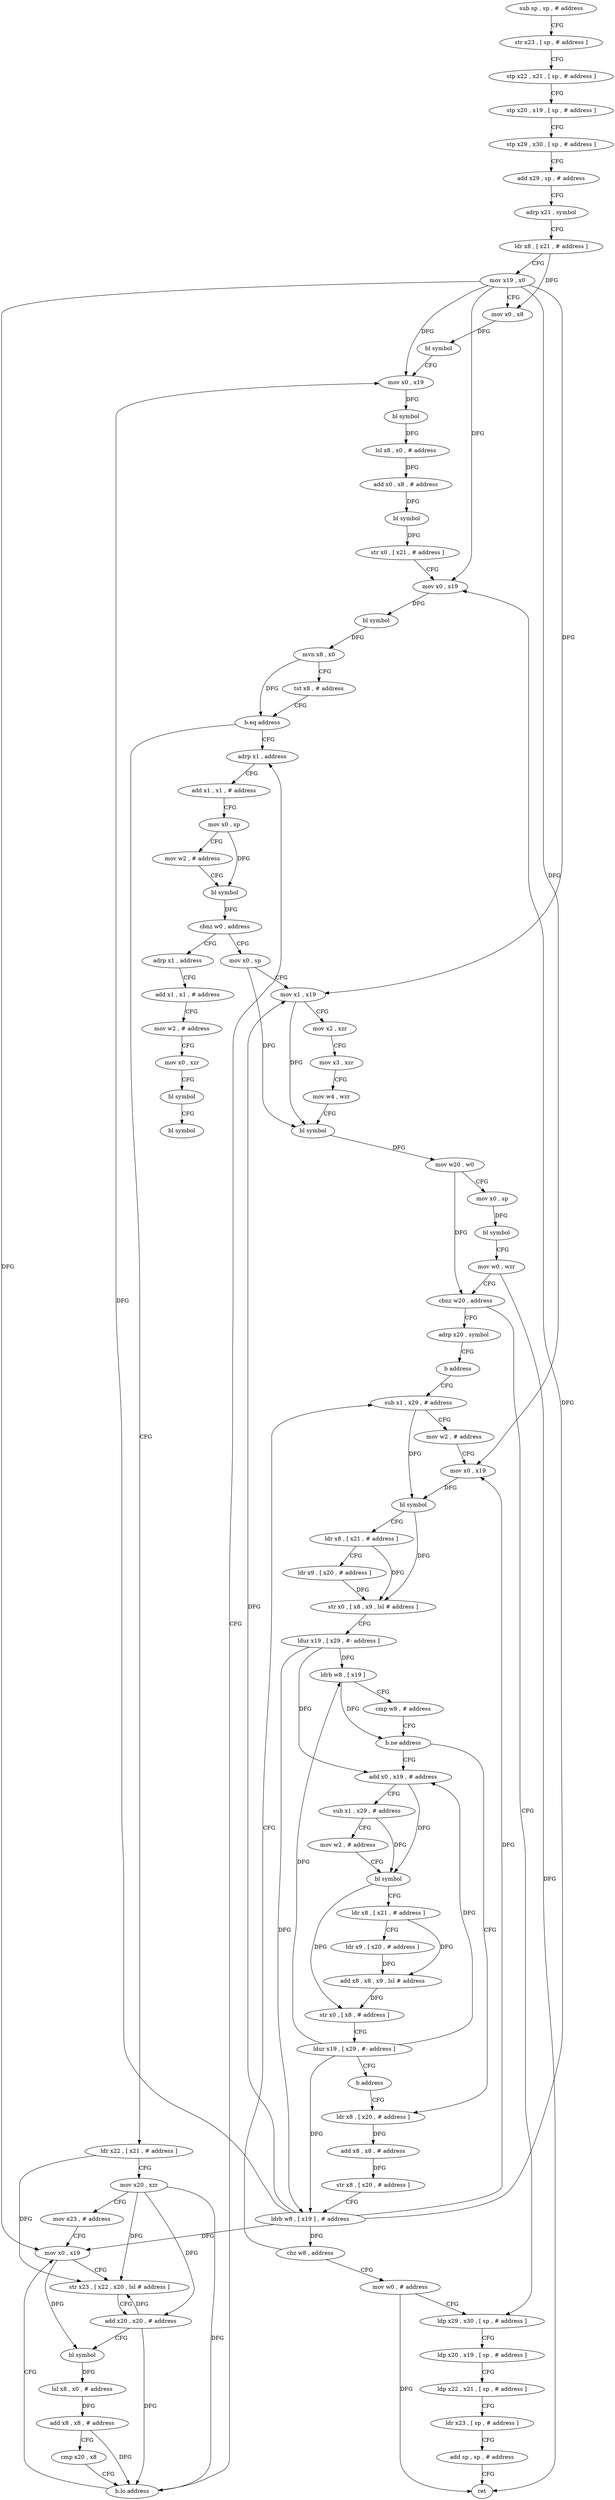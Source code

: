digraph "func" {
"4216292" [label = "sub sp , sp , # address" ]
"4216296" [label = "str x23 , [ sp , # address ]" ]
"4216300" [label = "stp x22 , x21 , [ sp , # address ]" ]
"4216304" [label = "stp x20 , x19 , [ sp , # address ]" ]
"4216308" [label = "stp x29 , x30 , [ sp , # address ]" ]
"4216312" [label = "add x29 , sp , # address" ]
"4216316" [label = "adrp x21 , symbol" ]
"4216320" [label = "ldr x8 , [ x21 , # address ]" ]
"4216324" [label = "mov x19 , x0" ]
"4216328" [label = "mov x0 , x8" ]
"4216332" [label = "bl symbol" ]
"4216336" [label = "mov x0 , x19" ]
"4216340" [label = "bl symbol" ]
"4216344" [label = "lsl x8 , x0 , # address" ]
"4216348" [label = "add x0 , x8 , # address" ]
"4216352" [label = "bl symbol" ]
"4216356" [label = "str x0 , [ x21 , # address ]" ]
"4216360" [label = "mov x0 , x19" ]
"4216364" [label = "bl symbol" ]
"4216368" [label = "mvn x8 , x0" ]
"4216372" [label = "tst x8 , # address" ]
"4216376" [label = "b.eq address" ]
"4216424" [label = "adrp x1 , address" ]
"4216380" [label = "ldr x22 , [ x21 , # address ]" ]
"4216428" [label = "add x1 , x1 , # address" ]
"4216432" [label = "mov x0 , sp" ]
"4216436" [label = "mov w2 , # address" ]
"4216440" [label = "bl symbol" ]
"4216444" [label = "cbnz w0 , address" ]
"4216632" [label = "adrp x1 , address" ]
"4216448" [label = "mov x0 , sp" ]
"4216384" [label = "mov x20 , xzr" ]
"4216388" [label = "mov x23 , # address" ]
"4216392" [label = "mov x0 , x19" ]
"4216636" [label = "add x1 , x1 , # address" ]
"4216640" [label = "mov w2 , # address" ]
"4216644" [label = "mov x0 , xzr" ]
"4216648" [label = "bl symbol" ]
"4216652" [label = "bl symbol" ]
"4216452" [label = "mov x1 , x19" ]
"4216456" [label = "mov x2 , xzr" ]
"4216460" [label = "mov x3 , xzr" ]
"4216464" [label = "mov w4 , wzr" ]
"4216468" [label = "bl symbol" ]
"4216472" [label = "mov w20 , w0" ]
"4216476" [label = "mov x0 , sp" ]
"4216480" [label = "bl symbol" ]
"4216484" [label = "mov w0 , wzr" ]
"4216488" [label = "cbnz w20 , address" ]
"4216608" [label = "ldp x29 , x30 , [ sp , # address ]" ]
"4216492" [label = "adrp x20 , symbol" ]
"4216396" [label = "str x23 , [ x22 , x20 , lsl # address ]" ]
"4216400" [label = "add x20 , x20 , # address" ]
"4216404" [label = "bl symbol" ]
"4216408" [label = "lsl x8 , x0 , # address" ]
"4216412" [label = "add x8 , x8 , # address" ]
"4216416" [label = "cmp x20 , x8" ]
"4216420" [label = "b.lo address" ]
"4216612" [label = "ldp x20 , x19 , [ sp , # address ]" ]
"4216616" [label = "ldp x22 , x21 , [ sp , # address ]" ]
"4216620" [label = "ldr x23 , [ sp , # address ]" ]
"4216624" [label = "add sp , sp , # address" ]
"4216628" [label = "ret" ]
"4216496" [label = "b address" ]
"4216520" [label = "sub x1 , x29 , # address" ]
"4216524" [label = "mov w2 , # address" ]
"4216528" [label = "mov x0 , x19" ]
"4216532" [label = "bl symbol" ]
"4216536" [label = "ldr x8 , [ x21 , # address ]" ]
"4216540" [label = "ldr x9 , [ x20 , # address ]" ]
"4216544" [label = "str x0 , [ x8 , x9 , lsl # address ]" ]
"4216548" [label = "ldur x19 , [ x29 , #- address ]" ]
"4216552" [label = "ldrb w8 , [ x19 ]" ]
"4216556" [label = "cmp w8 , # address" ]
"4216560" [label = "b.ne address" ]
"4216500" [label = "ldr x8 , [ x20 , # address ]" ]
"4216564" [label = "add x0 , x19 , # address" ]
"4216504" [label = "add x8 , x8 , # address" ]
"4216508" [label = "str x8 , [ x20 , # address ]" ]
"4216512" [label = "ldrb w8 , [ x19 ] , # address" ]
"4216516" [label = "cbz w8 , address" ]
"4216604" [label = "mov w0 , # address" ]
"4216568" [label = "sub x1 , x29 , # address" ]
"4216572" [label = "mov w2 , # address" ]
"4216576" [label = "bl symbol" ]
"4216580" [label = "ldr x8 , [ x21 , # address ]" ]
"4216584" [label = "ldr x9 , [ x20 , # address ]" ]
"4216588" [label = "add x8 , x8 , x9 , lsl # address" ]
"4216592" [label = "str x0 , [ x8 , # address ]" ]
"4216596" [label = "ldur x19 , [ x29 , #- address ]" ]
"4216600" [label = "b address" ]
"4216292" -> "4216296" [ label = "CFG" ]
"4216296" -> "4216300" [ label = "CFG" ]
"4216300" -> "4216304" [ label = "CFG" ]
"4216304" -> "4216308" [ label = "CFG" ]
"4216308" -> "4216312" [ label = "CFG" ]
"4216312" -> "4216316" [ label = "CFG" ]
"4216316" -> "4216320" [ label = "CFG" ]
"4216320" -> "4216324" [ label = "CFG" ]
"4216320" -> "4216328" [ label = "DFG" ]
"4216324" -> "4216328" [ label = "CFG" ]
"4216324" -> "4216336" [ label = "DFG" ]
"4216324" -> "4216360" [ label = "DFG" ]
"4216324" -> "4216452" [ label = "DFG" ]
"4216324" -> "4216392" [ label = "DFG" ]
"4216324" -> "4216528" [ label = "DFG" ]
"4216328" -> "4216332" [ label = "DFG" ]
"4216332" -> "4216336" [ label = "CFG" ]
"4216336" -> "4216340" [ label = "DFG" ]
"4216340" -> "4216344" [ label = "DFG" ]
"4216344" -> "4216348" [ label = "DFG" ]
"4216348" -> "4216352" [ label = "DFG" ]
"4216352" -> "4216356" [ label = "DFG" ]
"4216356" -> "4216360" [ label = "CFG" ]
"4216360" -> "4216364" [ label = "DFG" ]
"4216364" -> "4216368" [ label = "DFG" ]
"4216368" -> "4216372" [ label = "CFG" ]
"4216368" -> "4216376" [ label = "DFG" ]
"4216372" -> "4216376" [ label = "CFG" ]
"4216376" -> "4216424" [ label = "CFG" ]
"4216376" -> "4216380" [ label = "CFG" ]
"4216424" -> "4216428" [ label = "CFG" ]
"4216380" -> "4216384" [ label = "CFG" ]
"4216380" -> "4216396" [ label = "DFG" ]
"4216428" -> "4216432" [ label = "CFG" ]
"4216432" -> "4216436" [ label = "CFG" ]
"4216432" -> "4216440" [ label = "DFG" ]
"4216436" -> "4216440" [ label = "CFG" ]
"4216440" -> "4216444" [ label = "DFG" ]
"4216444" -> "4216632" [ label = "CFG" ]
"4216444" -> "4216448" [ label = "CFG" ]
"4216632" -> "4216636" [ label = "CFG" ]
"4216448" -> "4216452" [ label = "CFG" ]
"4216448" -> "4216468" [ label = "DFG" ]
"4216384" -> "4216388" [ label = "CFG" ]
"4216384" -> "4216396" [ label = "DFG" ]
"4216384" -> "4216400" [ label = "DFG" ]
"4216384" -> "4216420" [ label = "DFG" ]
"4216388" -> "4216392" [ label = "CFG" ]
"4216392" -> "4216396" [ label = "CFG" ]
"4216392" -> "4216404" [ label = "DFG" ]
"4216636" -> "4216640" [ label = "CFG" ]
"4216640" -> "4216644" [ label = "CFG" ]
"4216644" -> "4216648" [ label = "CFG" ]
"4216648" -> "4216652" [ label = "CFG" ]
"4216452" -> "4216456" [ label = "CFG" ]
"4216452" -> "4216468" [ label = "DFG" ]
"4216456" -> "4216460" [ label = "CFG" ]
"4216460" -> "4216464" [ label = "CFG" ]
"4216464" -> "4216468" [ label = "CFG" ]
"4216468" -> "4216472" [ label = "DFG" ]
"4216472" -> "4216476" [ label = "CFG" ]
"4216472" -> "4216488" [ label = "DFG" ]
"4216476" -> "4216480" [ label = "DFG" ]
"4216480" -> "4216484" [ label = "CFG" ]
"4216484" -> "4216488" [ label = "CFG" ]
"4216484" -> "4216628" [ label = "DFG" ]
"4216488" -> "4216608" [ label = "CFG" ]
"4216488" -> "4216492" [ label = "CFG" ]
"4216608" -> "4216612" [ label = "CFG" ]
"4216492" -> "4216496" [ label = "CFG" ]
"4216396" -> "4216400" [ label = "CFG" ]
"4216400" -> "4216404" [ label = "CFG" ]
"4216400" -> "4216396" [ label = "DFG" ]
"4216400" -> "4216420" [ label = "DFG" ]
"4216404" -> "4216408" [ label = "DFG" ]
"4216408" -> "4216412" [ label = "DFG" ]
"4216412" -> "4216416" [ label = "CFG" ]
"4216412" -> "4216420" [ label = "DFG" ]
"4216416" -> "4216420" [ label = "CFG" ]
"4216420" -> "4216392" [ label = "CFG" ]
"4216420" -> "4216424" [ label = "CFG" ]
"4216612" -> "4216616" [ label = "CFG" ]
"4216616" -> "4216620" [ label = "CFG" ]
"4216620" -> "4216624" [ label = "CFG" ]
"4216624" -> "4216628" [ label = "CFG" ]
"4216496" -> "4216520" [ label = "CFG" ]
"4216520" -> "4216524" [ label = "CFG" ]
"4216520" -> "4216532" [ label = "DFG" ]
"4216524" -> "4216528" [ label = "CFG" ]
"4216528" -> "4216532" [ label = "DFG" ]
"4216532" -> "4216536" [ label = "CFG" ]
"4216532" -> "4216544" [ label = "DFG" ]
"4216536" -> "4216540" [ label = "CFG" ]
"4216536" -> "4216544" [ label = "DFG" ]
"4216540" -> "4216544" [ label = "DFG" ]
"4216544" -> "4216548" [ label = "CFG" ]
"4216548" -> "4216552" [ label = "DFG" ]
"4216548" -> "4216512" [ label = "DFG" ]
"4216548" -> "4216564" [ label = "DFG" ]
"4216552" -> "4216556" [ label = "CFG" ]
"4216552" -> "4216560" [ label = "DFG" ]
"4216556" -> "4216560" [ label = "CFG" ]
"4216560" -> "4216500" [ label = "CFG" ]
"4216560" -> "4216564" [ label = "CFG" ]
"4216500" -> "4216504" [ label = "DFG" ]
"4216564" -> "4216568" [ label = "CFG" ]
"4216564" -> "4216576" [ label = "DFG" ]
"4216504" -> "4216508" [ label = "DFG" ]
"4216508" -> "4216512" [ label = "CFG" ]
"4216512" -> "4216516" [ label = "DFG" ]
"4216512" -> "4216336" [ label = "DFG" ]
"4216512" -> "4216360" [ label = "DFG" ]
"4216512" -> "4216452" [ label = "DFG" ]
"4216512" -> "4216392" [ label = "DFG" ]
"4216512" -> "4216528" [ label = "DFG" ]
"4216516" -> "4216604" [ label = "CFG" ]
"4216516" -> "4216520" [ label = "CFG" ]
"4216604" -> "4216608" [ label = "CFG" ]
"4216604" -> "4216628" [ label = "DFG" ]
"4216568" -> "4216572" [ label = "CFG" ]
"4216568" -> "4216576" [ label = "DFG" ]
"4216572" -> "4216576" [ label = "CFG" ]
"4216576" -> "4216580" [ label = "CFG" ]
"4216576" -> "4216592" [ label = "DFG" ]
"4216580" -> "4216584" [ label = "CFG" ]
"4216580" -> "4216588" [ label = "DFG" ]
"4216584" -> "4216588" [ label = "DFG" ]
"4216588" -> "4216592" [ label = "DFG" ]
"4216592" -> "4216596" [ label = "CFG" ]
"4216596" -> "4216600" [ label = "CFG" ]
"4216596" -> "4216552" [ label = "DFG" ]
"4216596" -> "4216512" [ label = "DFG" ]
"4216596" -> "4216564" [ label = "DFG" ]
"4216600" -> "4216500" [ label = "CFG" ]
}
